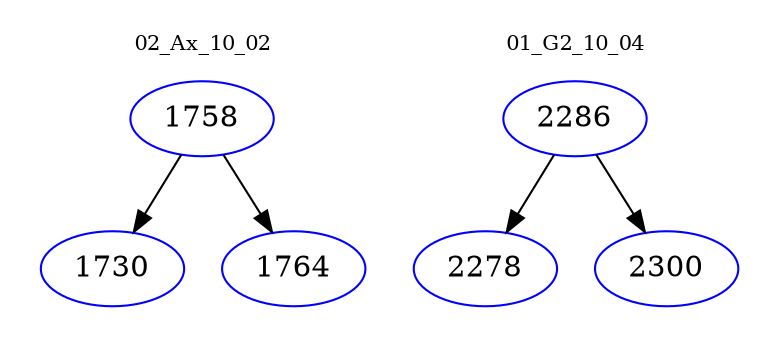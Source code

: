 digraph{
subgraph cluster_0 {
color = white
label = "02_Ax_10_02";
fontsize=10;
T0_1758 [label="1758", color="blue"]
T0_1758 -> T0_1730 [color="black"]
T0_1730 [label="1730", color="blue"]
T0_1758 -> T0_1764 [color="black"]
T0_1764 [label="1764", color="blue"]
}
subgraph cluster_1 {
color = white
label = "01_G2_10_04";
fontsize=10;
T1_2286 [label="2286", color="blue"]
T1_2286 -> T1_2278 [color="black"]
T1_2278 [label="2278", color="blue"]
T1_2286 -> T1_2300 [color="black"]
T1_2300 [label="2300", color="blue"]
}
}
